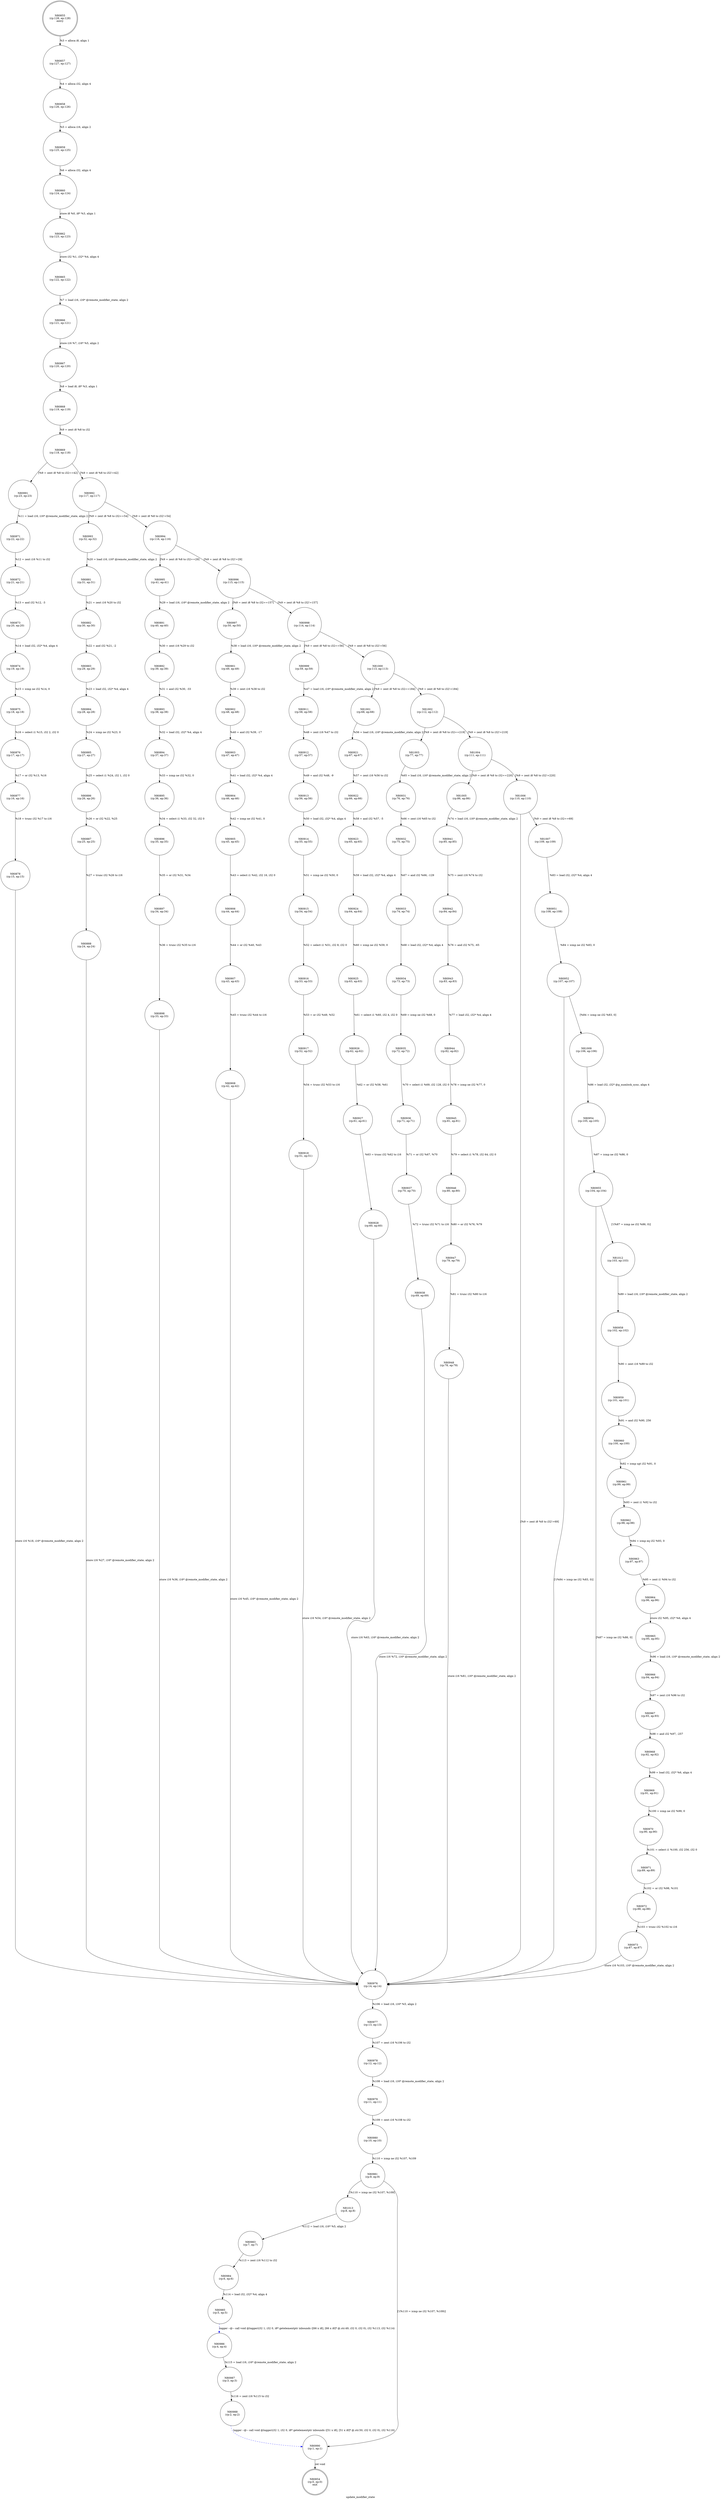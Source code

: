 digraph update_modifier_state {
label="update_modifier_state"
80854 [label="N80854\n(rp:0, ep:0)\nexit", shape="doublecircle"]
80855 [label="N80855\n(rp:128, ep:128)\nentry", shape="doublecircle"]
80855 -> 80857 [label="%3 = alloca i8, align 1"]
80857 [label="N80857\n(rp:127, ep:127)", shape="circle"]
80857 -> 80858 [label="%4 = alloca i32, align 4"]
80858 [label="N80858\n(rp:126, ep:126)", shape="circle"]
80858 -> 80859 [label="%5 = alloca i16, align 2"]
80859 [label="N80859\n(rp:125, ep:125)", shape="circle"]
80859 -> 80860 [label="%6 = alloca i32, align 4"]
80860 [label="N80860\n(rp:124, ep:124)", shape="circle"]
80860 -> 80862 [label="store i8 %0, i8* %3, align 1"]
80862 [label="N80862\n(rp:123, ep:123)", shape="circle"]
80862 -> 80865 [label="store i32 %1, i32* %4, align 4"]
80865 [label="N80865\n(rp:122, ep:122)", shape="circle"]
80865 -> 80866 [label="%7 = load i16, i16* @remote_modifier_state, align 2"]
80866 [label="N80866\n(rp:121, ep:121)", shape="circle"]
80866 -> 80867 [label="store i16 %7, i16* %5, align 2"]
80867 [label="N80867\n(rp:120, ep:120)", shape="circle"]
80867 -> 80868 [label="%8 = load i8, i8* %3, align 1"]
80868 [label="N80868\n(rp:119, ep:119)", shape="circle"]
80868 -> 80869 [label="%9 = zext i8 %8 to i32"]
80869 [label="N80869\n(rp:118, ep:118)", shape="circle"]
80869 -> 80991 [label="[%9 = zext i8 %8 to i32==42]"]
80869 -> 80992 [label="[%9 = zext i8 %8 to i32!=42]"]
80871 [label="N80871\n(rp:22, ep:22)", shape="circle"]
80871 -> 80872 [label="%12 = zext i16 %11 to i32"]
80872 [label="N80872\n(rp:21, ep:21)", shape="circle"]
80872 -> 80873 [label="%13 = and i32 %12, -3"]
80873 [label="N80873\n(rp:20, ep:20)", shape="circle"]
80873 -> 80874 [label="%14 = load i32, i32* %4, align 4"]
80874 [label="N80874\n(rp:19, ep:19)", shape="circle"]
80874 -> 80875 [label="%15 = icmp ne i32 %14, 0"]
80875 [label="N80875\n(rp:18, ep:18)", shape="circle"]
80875 -> 80876 [label="%16 = select i1 %15, i32 2, i32 0"]
80876 [label="N80876\n(rp:17, ep:17)", shape="circle"]
80876 -> 80877 [label="%17 = or i32 %13, %16"]
80877 [label="N80877\n(rp:16, ep:16)", shape="circle"]
80877 -> 80878 [label="%18 = trunc i32 %17 to i16"]
80878 [label="N80878\n(rp:15, ep:15)", shape="circle"]
80878 -> 80976 [label="store i16 %18, i16* @remote_modifier_state, align 2"]
80881 [label="N80881\n(rp:31, ep:31)", shape="circle"]
80881 -> 80882 [label="%21 = zext i16 %20 to i32"]
80882 [label="N80882\n(rp:30, ep:30)", shape="circle"]
80882 -> 80883 [label="%22 = and i32 %21, -2"]
80883 [label="N80883\n(rp:29, ep:29)", shape="circle"]
80883 -> 80884 [label="%23 = load i32, i32* %4, align 4"]
80884 [label="N80884\n(rp:28, ep:28)", shape="circle"]
80884 -> 80885 [label="%24 = icmp ne i32 %23, 0"]
80885 [label="N80885\n(rp:27, ep:27)", shape="circle"]
80885 -> 80886 [label="%25 = select i1 %24, i32 1, i32 0"]
80886 [label="N80886\n(rp:26, ep:26)", shape="circle"]
80886 -> 80887 [label="%26 = or i32 %22, %25"]
80887 [label="N80887\n(rp:25, ep:25)", shape="circle"]
80887 -> 80888 [label="%27 = trunc i32 %26 to i16"]
80888 [label="N80888\n(rp:24, ep:24)", shape="circle"]
80888 -> 80976 [label="store i16 %27, i16* @remote_modifier_state, align 2"]
80891 [label="N80891\n(rp:40, ep:40)", shape="circle"]
80891 -> 80892 [label="%30 = zext i16 %29 to i32"]
80892 [label="N80892\n(rp:39, ep:39)", shape="circle"]
80892 -> 80893 [label="%31 = and i32 %30, -33"]
80893 [label="N80893\n(rp:38, ep:38)", shape="circle"]
80893 -> 80894 [label="%32 = load i32, i32* %4, align 4"]
80894 [label="N80894\n(rp:37, ep:37)", shape="circle"]
80894 -> 80895 [label="%33 = icmp ne i32 %32, 0"]
80895 [label="N80895\n(rp:36, ep:36)", shape="circle"]
80895 -> 80896 [label="%34 = select i1 %33, i32 32, i32 0"]
80896 [label="N80896\n(rp:35, ep:35)", shape="circle"]
80896 -> 80897 [label="%35 = or i32 %31, %34"]
80897 [label="N80897\n(rp:34, ep:34)", shape="circle"]
80897 -> 80898 [label="%36 = trunc i32 %35 to i16"]
80898 [label="N80898\n(rp:33, ep:33)", shape="circle"]
80898 -> 80976 [label="store i16 %36, i16* @remote_modifier_state, align 2"]
80901 [label="N80901\n(rp:49, ep:49)", shape="circle"]
80901 -> 80902 [label="%39 = zext i16 %38 to i32"]
80902 [label="N80902\n(rp:48, ep:48)", shape="circle"]
80902 -> 80903 [label="%40 = and i32 %39, -17"]
80903 [label="N80903\n(rp:47, ep:47)", shape="circle"]
80903 -> 80904 [label="%41 = load i32, i32* %4, align 4"]
80904 [label="N80904\n(rp:46, ep:46)", shape="circle"]
80904 -> 80905 [label="%42 = icmp ne i32 %41, 0"]
80905 [label="N80905\n(rp:45, ep:45)", shape="circle"]
80905 -> 80906 [label="%43 = select i1 %42, i32 16, i32 0"]
80906 [label="N80906\n(rp:44, ep:44)", shape="circle"]
80906 -> 80907 [label="%44 = or i32 %40, %43"]
80907 [label="N80907\n(rp:43, ep:43)", shape="circle"]
80907 -> 80908 [label="%45 = trunc i32 %44 to i16"]
80908 [label="N80908\n(rp:42, ep:42)", shape="circle"]
80908 -> 80976 [label="store i16 %45, i16* @remote_modifier_state, align 2"]
80911 [label="N80911\n(rp:58, ep:58)", shape="circle"]
80911 -> 80912 [label="%48 = zext i16 %47 to i32"]
80912 [label="N80912\n(rp:57, ep:57)", shape="circle"]
80912 -> 80913 [label="%49 = and i32 %48, -9"]
80913 [label="N80913\n(rp:56, ep:56)", shape="circle"]
80913 -> 80914 [label="%50 = load i32, i32* %4, align 4"]
80914 [label="N80914\n(rp:55, ep:55)", shape="circle"]
80914 -> 80915 [label="%51 = icmp ne i32 %50, 0"]
80915 [label="N80915\n(rp:54, ep:54)", shape="circle"]
80915 -> 80916 [label="%52 = select i1 %51, i32 8, i32 0"]
80916 [label="N80916\n(rp:53, ep:53)", shape="circle"]
80916 -> 80917 [label="%53 = or i32 %49, %52"]
80917 [label="N80917\n(rp:52, ep:52)", shape="circle"]
80917 -> 80918 [label="%54 = trunc i32 %53 to i16"]
80918 [label="N80918\n(rp:51, ep:51)", shape="circle"]
80918 -> 80976 [label="store i16 %54, i16* @remote_modifier_state, align 2"]
80921 [label="N80921\n(rp:67, ep:67)", shape="circle"]
80921 -> 80922 [label="%57 = zext i16 %56 to i32"]
80922 [label="N80922\n(rp:66, ep:66)", shape="circle"]
80922 -> 80923 [label="%58 = and i32 %57, -5"]
80923 [label="N80923\n(rp:65, ep:65)", shape="circle"]
80923 -> 80924 [label="%59 = load i32, i32* %4, align 4"]
80924 [label="N80924\n(rp:64, ep:64)", shape="circle"]
80924 -> 80925 [label="%60 = icmp ne i32 %59, 0"]
80925 [label="N80925\n(rp:63, ep:63)", shape="circle"]
80925 -> 80926 [label="%61 = select i1 %60, i32 4, i32 0"]
80926 [label="N80926\n(rp:62, ep:62)", shape="circle"]
80926 -> 80927 [label="%62 = or i32 %58, %61"]
80927 [label="N80927\n(rp:61, ep:61)", shape="circle"]
80927 -> 80928 [label="%63 = trunc i32 %62 to i16"]
80928 [label="N80928\n(rp:60, ep:60)", shape="circle"]
80928 -> 80976 [label="store i16 %63, i16* @remote_modifier_state, align 2"]
80931 [label="N80931\n(rp:76, ep:76)", shape="circle"]
80931 -> 80932 [label="%66 = zext i16 %65 to i32"]
80932 [label="N80932\n(rp:75, ep:75)", shape="circle"]
80932 -> 80933 [label="%67 = and i32 %66, -129"]
80933 [label="N80933\n(rp:74, ep:74)", shape="circle"]
80933 -> 80934 [label="%68 = load i32, i32* %4, align 4"]
80934 [label="N80934\n(rp:73, ep:73)", shape="circle"]
80934 -> 80935 [label="%69 = icmp ne i32 %68, 0"]
80935 [label="N80935\n(rp:72, ep:72)", shape="circle"]
80935 -> 80936 [label="%70 = select i1 %69, i32 128, i32 0"]
80936 [label="N80936\n(rp:71, ep:71)", shape="circle"]
80936 -> 80937 [label="%71 = or i32 %67, %70"]
80937 [label="N80937\n(rp:70, ep:70)", shape="circle"]
80937 -> 80938 [label="%72 = trunc i32 %71 to i16"]
80938 [label="N80938\n(rp:69, ep:69)", shape="circle"]
80938 -> 80976 [label="store i16 %72, i16* @remote_modifier_state, align 2"]
80941 [label="N80941\n(rp:85, ep:85)", shape="circle"]
80941 -> 80942 [label="%75 = zext i16 %74 to i32"]
80942 [label="N80942\n(rp:84, ep:84)", shape="circle"]
80942 -> 80943 [label="%76 = and i32 %75, -65"]
80943 [label="N80943\n(rp:83, ep:83)", shape="circle"]
80943 -> 80944 [label="%77 = load i32, i32* %4, align 4"]
80944 [label="N80944\n(rp:82, ep:82)", shape="circle"]
80944 -> 80945 [label="%78 = icmp ne i32 %77, 0"]
80945 [label="N80945\n(rp:81, ep:81)", shape="circle"]
80945 -> 80946 [label="%79 = select i1 %78, i32 64, i32 0"]
80946 [label="N80946\n(rp:80, ep:80)", shape="circle"]
80946 -> 80947 [label="%80 = or i32 %76, %79"]
80947 [label="N80947\n(rp:79, ep:79)", shape="circle"]
80947 -> 80948 [label="%81 = trunc i32 %80 to i16"]
80948 [label="N80948\n(rp:78, ep:78)", shape="circle"]
80948 -> 80976 [label="store i16 %81, i16* @remote_modifier_state, align 2"]
80951 [label="N80951\n(rp:108, ep:108)", shape="circle"]
80951 -> 80952 [label="%84 = icmp ne i32 %83, 0"]
80952 [label="N80952\n(rp:107, ep:107)", shape="circle"]
80952 -> 81009 [label="[%84 = icmp ne i32 %83, 0]"]
80952 -> 80976 [label="[!(%84 = icmp ne i32 %83, 0)]"]
80954 [label="N80954\n(rp:105, ep:105)", shape="circle"]
80954 -> 80955 [label="%87 = icmp ne i32 %86, 0"]
80955 [label="N80955\n(rp:104, ep:104)", shape="circle"]
80955 -> 81012 [label="[!(%87 = icmp ne i32 %86, 0)]"]
80955 -> 80976 [label="[%87 = icmp ne i32 %86, 0]"]
80958 [label="N80958\n(rp:102, ep:102)", shape="circle"]
80958 -> 80959 [label="%90 = zext i16 %89 to i32"]
80959 [label="N80959\n(rp:101, ep:101)", shape="circle"]
80959 -> 80960 [label="%91 = and i32 %90, 256"]
80960 [label="N80960\n(rp:100, ep:100)", shape="circle"]
80960 -> 80961 [label="%92 = icmp sgt i32 %91, 0"]
80961 [label="N80961\n(rp:99, ep:99)", shape="circle"]
80961 -> 80962 [label="%93 = zext i1 %92 to i32"]
80962 [label="N80962\n(rp:98, ep:98)", shape="circle"]
80962 -> 80963 [label="%94 = icmp eq i32 %93, 0"]
80963 [label="N80963\n(rp:97, ep:97)", shape="circle"]
80963 -> 80964 [label="%95 = zext i1 %94 to i32"]
80964 [label="N80964\n(rp:96, ep:96)", shape="circle"]
80964 -> 80965 [label="store i32 %95, i32* %6, align 4"]
80965 [label="N80965\n(rp:95, ep:95)", shape="circle"]
80965 -> 80966 [label="%96 = load i16, i16* @remote_modifier_state, align 2"]
80966 [label="N80966\n(rp:94, ep:94)", shape="circle"]
80966 -> 80967 [label="%97 = zext i16 %96 to i32"]
80967 [label="N80967\n(rp:93, ep:93)", shape="circle"]
80967 -> 80968 [label="%98 = and i32 %97, -257"]
80968 [label="N80968\n(rp:92, ep:92)", shape="circle"]
80968 -> 80969 [label="%99 = load i32, i32* %6, align 4"]
80969 [label="N80969\n(rp:91, ep:91)", shape="circle"]
80969 -> 80970 [label="%100 = icmp ne i32 %99, 0"]
80970 [label="N80970\n(rp:90, ep:90)", shape="circle"]
80970 -> 80971 [label="%101 = select i1 %100, i32 256, i32 0"]
80971 [label="N80971\n(rp:89, ep:89)", shape="circle"]
80971 -> 80972 [label="%102 = or i32 %98, %101"]
80972 [label="N80972\n(rp:88, ep:88)", shape="circle"]
80972 -> 80973 [label="%103 = trunc i32 %102 to i16"]
80973 [label="N80973\n(rp:87, ep:87)", shape="circle"]
80973 -> 80976 [label="store i16 %103, i16* @remote_modifier_state, align 2"]
80976 [label="N80976\n(rp:14, ep:14)", shape="circle"]
80976 -> 80977 [label="%106 = load i16, i16* %5, align 2"]
80977 [label="N80977\n(rp:13, ep:13)", shape="circle"]
80977 -> 80978 [label="%107 = zext i16 %106 to i32"]
80978 [label="N80978\n(rp:12, ep:12)", shape="circle"]
80978 -> 80979 [label="%108 = load i16, i16* @remote_modifier_state, align 2"]
80979 [label="N80979\n(rp:11, ep:11)", shape="circle"]
80979 -> 80980 [label="%109 = zext i16 %108 to i32"]
80980 [label="N80980\n(rp:10, ep:10)", shape="circle"]
80980 -> 80981 [label="%110 = icmp ne i32 %107, %109"]
80981 [label="N80981\n(rp:9, ep:9)", shape="circle"]
80981 -> 81013 [label="[%110 = icmp ne i32 %107, %109]"]
80981 -> 80990 [label="[!(%110 = icmp ne i32 %107, %109)]"]
80983 [label="N80983\n(rp:7, ep:7)", shape="circle"]
80983 -> 80984 [label="%113 = zext i16 %112 to i32"]
80984 [label="N80984\n(rp:6, ep:6)", shape="circle"]
80984 -> 80985 [label="%114 = load i32, i32* %4, align 4"]
80985 [label="N80985\n(rp:5, ep:5)", shape="circle"]
80985 -> 80986 [label="logger --@-- call void @logger(i32 1, i32 0, i8* getelementptr inbounds ([66 x i8], [66 x i8]* @.str.49, i32 0, i32 0), i32 %113, i32 %114)", style="dashed", color="blue"]
80986 [label="N80986\n(rp:4, ep:4)", shape="circle"]
80986 -> 80987 [label="%115 = load i16, i16* @remote_modifier_state, align 2"]
80987 [label="N80987\n(rp:3, ep:3)", shape="circle"]
80987 -> 80988 [label="%116 = zext i16 %115 to i32"]
80988 [label="N80988\n(rp:2, ep:2)", shape="circle"]
80988 -> 80990 [label="logger --@-- call void @logger(i32 1, i32 0, i8* getelementptr inbounds ([51 x i8], [51 x i8]* @.str.50, i32 0, i32 0), i32 %116)", style="dashed", color="blue"]
80990 [label="N80990\n(rp:1, ep:1)", shape="circle"]
80990 -> 80854 [label="ret void"]
80991 [label="N80991\n(rp:23, ep:23)", shape="circle"]
80991 -> 80871 [label="%11 = load i16, i16* @remote_modifier_state, align 2"]
80992 [label="N80992\n(rp:117, ep:117)", shape="circle"]
80992 -> 80993 [label="[%9 = zext i8 %8 to i32==54]"]
80992 -> 80994 [label="[%9 = zext i8 %8 to i32!=54]"]
80993 [label="N80993\n(rp:32, ep:32)", shape="circle"]
80993 -> 80881 [label="%20 = load i16, i16* @remote_modifier_state, align 2"]
80994 [label="N80994\n(rp:116, ep:116)", shape="circle"]
80994 -> 80995 [label="[%9 = zext i8 %8 to i32==29]"]
80994 -> 80996 [label="[%9 = zext i8 %8 to i32!=29]"]
80995 [label="N80995\n(rp:41, ep:41)", shape="circle"]
80995 -> 80891 [label="%29 = load i16, i16* @remote_modifier_state, align 2"]
80996 [label="N80996\n(rp:115, ep:115)", shape="circle"]
80996 -> 80997 [label="[%9 = zext i8 %8 to i32==157]"]
80996 -> 80998 [label="[%9 = zext i8 %8 to i32!=157]"]
80997 [label="N80997\n(rp:50, ep:50)", shape="circle"]
80997 -> 80901 [label="%38 = load i16, i16* @remote_modifier_state, align 2"]
80998 [label="N80998\n(rp:114, ep:114)", shape="circle"]
80998 -> 80999 [label="[%9 = zext i8 %8 to i32==56]"]
80998 -> 81000 [label="[%9 = zext i8 %8 to i32!=56]"]
80999 [label="N80999\n(rp:59, ep:59)", shape="circle"]
80999 -> 80911 [label="%47 = load i16, i16* @remote_modifier_state, align 2"]
81000 [label="N81000\n(rp:113, ep:113)", shape="circle"]
81000 -> 81001 [label="[%9 = zext i8 %8 to i32==184]"]
81000 -> 81002 [label="[%9 = zext i8 %8 to i32!=184]"]
81001 [label="N81001\n(rp:68, ep:68)", shape="circle"]
81001 -> 80921 [label="%56 = load i16, i16* @remote_modifier_state, align 2"]
81002 [label="N81002\n(rp:112, ep:112)", shape="circle"]
81002 -> 81003 [label="[%9 = zext i8 %8 to i32==219]"]
81002 -> 81004 [label="[%9 = zext i8 %8 to i32!=219]"]
81003 [label="N81003\n(rp:77, ep:77)", shape="circle"]
81003 -> 80931 [label="%65 = load i16, i16* @remote_modifier_state, align 2"]
81004 [label="N81004\n(rp:111, ep:111)", shape="circle"]
81004 -> 81005 [label="[%9 = zext i8 %8 to i32==220]"]
81004 -> 81006 [label="[%9 = zext i8 %8 to i32!=220]"]
81005 [label="N81005\n(rp:86, ep:86)", shape="circle"]
81005 -> 80941 [label="%74 = load i16, i16* @remote_modifier_state, align 2"]
81006 [label="N81006\n(rp:110, ep:110)", shape="circle"]
81006 -> 81007 [label="[%9 = zext i8 %8 to i32==69]"]
81006 -> 80976 [label="[%9 = zext i8 %8 to i32!=69]"]
81007 [label="N81007\n(rp:109, ep:109)", shape="circle"]
81007 -> 80951 [label="%83 = load i32, i32* %4, align 4"]
81009 [label="N81009\n(rp:106, ep:106)", shape="circle"]
81009 -> 80954 [label="%86 = load i32, i32* @g_numlock_sync, align 4"]
81012 [label="N81012\n(rp:103, ep:103)", shape="circle"]
81012 -> 80958 [label="%89 = load i16, i16* @remote_modifier_state, align 2"]
81013 [label="N81013\n(rp:8, ep:8)", shape="circle"]
81013 -> 80983 [label="%112 = load i16, i16* %5, align 2"]
}
